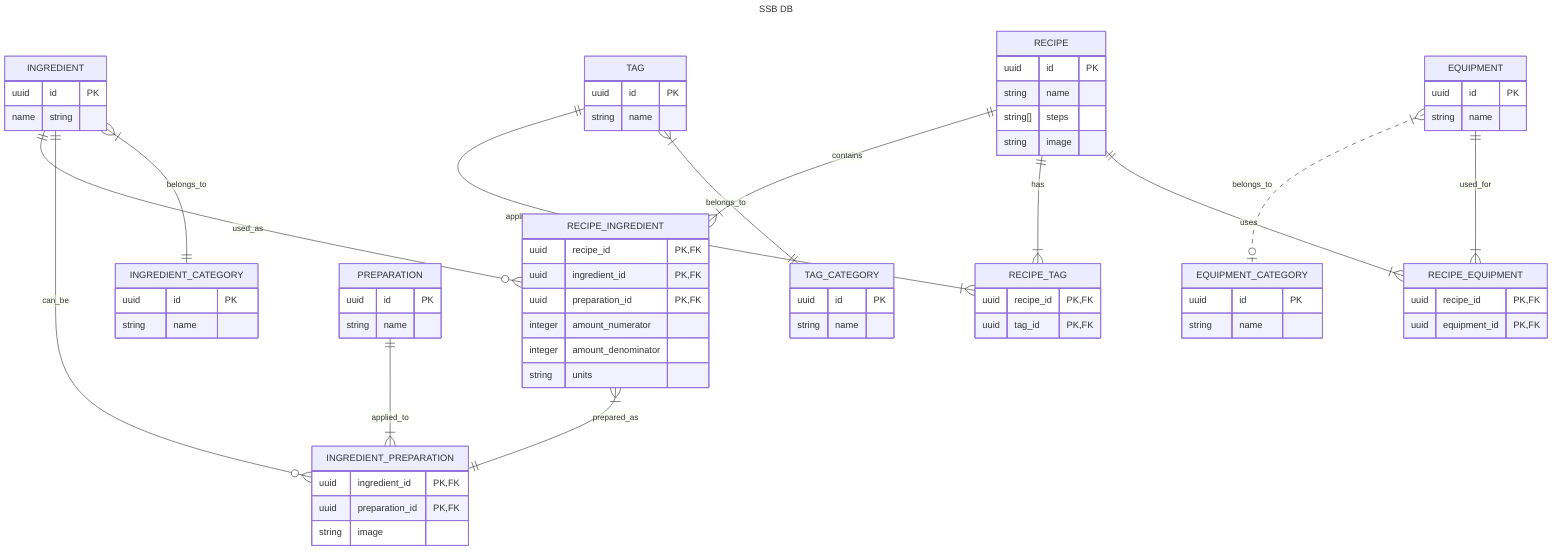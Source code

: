 ---
title: SSB DB
---
erDiagram
    RECIPE {
        uuid id PK
        string name
        string[] steps
        string image
    }
    INGREDIENT {
        uuid id PK
        name string
    }
    TAG {
        uuid id PK
        string name
    }
    TAG_CATEGORY{
        uuid id PK
        string name
    }
    INGREDIENT_CATEGORY {
        uuid id PK
        string name
    }
    PREPARATION {
        uuid id PK
        string name
    }
    EQUIPMENT {
        uuid id PK
        string name
    }
    EQUIPMENT_CATEGORY {
        uuid id PK
        string name
    }
    %% USER {
    %%     uuid id PK
    %%     string email
    %%     string passwordHash
    %% }
    RECIPE_INGREDIENT {
        uuid recipe_id PK, FK
        uuid ingredient_id PK, FK
        uuid preparation_id PK, FK
        integer amount_numerator
        integer amount_denominator
        string units
    }
    INGREDIENT_PREPARATION {
        uuid ingredient_id PK, FK
        uuid preparation_id PK, FK
        string image
    }
    RECIPE_TAG {
        uuid recipe_id PK, FK
        uuid tag_id PK, FK
    }
    RECIPE_EQUIPMENT {
        uuid recipe_id PK, FK
        uuid equipment_id PK, FK
    }
    RECIPE ||--|{ RECIPE_INGREDIENT : contains
    INGREDIENT ||--o{ RECIPE_INGREDIENT : used_as
    INGREDIENT ||--o{ INGREDIENT_PREPARATION : can_be
    RECIPE_INGREDIENT }|--|| INGREDIENT_PREPARATION : prepared_as
    PREPARATION ||--|{ INGREDIENT_PREPARATION : applied_to
    RECIPE ||--|{ RECIPE_TAG : has
    TAG ||--|{ RECIPE_TAG : applies_to
    TAG }|--|| TAG_CATEGORY: belongs_to
    INGREDIENT }|--|| INGREDIENT_CATEGORY : belongs_to
    EQUIPMENT }|..o| EQUIPMENT_CATEGORY : belongs_to
    RECIPE ||--|{ RECIPE_EQUIPMENT : uses
    EQUIPMENT ||--|{ RECIPE_EQUIPMENT : used_for